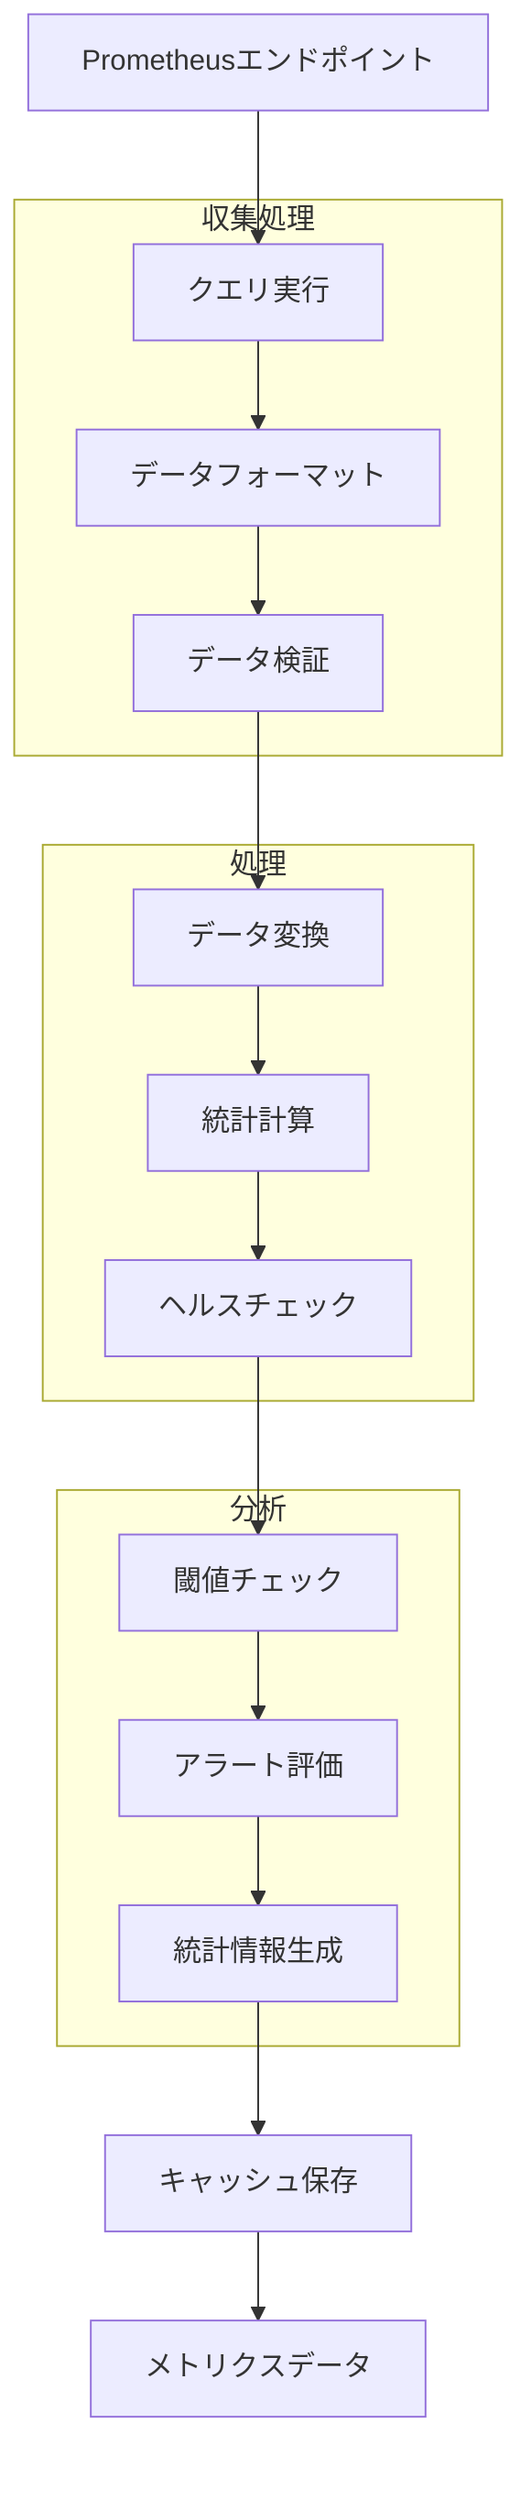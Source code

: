flowchart TB
    Input[Prometheusエンドポイント] --> Query[クエリ実行]
    
    subgraph Collection[収集処理]
        Query --> Format[データフォーマット]
        Format --> Validate[データ検証]
    end
    
    subgraph Processing[処理]
        Validate --> Transform[データ変換]
        Transform --> Calculate[統計計算]
        Calculate --> Health[ヘルスチェック]
    end
    
    subgraph Analysis[分析]
        Health --> Threshold[閾値チェック]
        Threshold --> Alert[アラート評価]
        Alert --> Stats[統計情報生成]
    end
    
    Stats --> Cache[キャッシュ保存]
    Cache --> Output[メトリクスデータ]